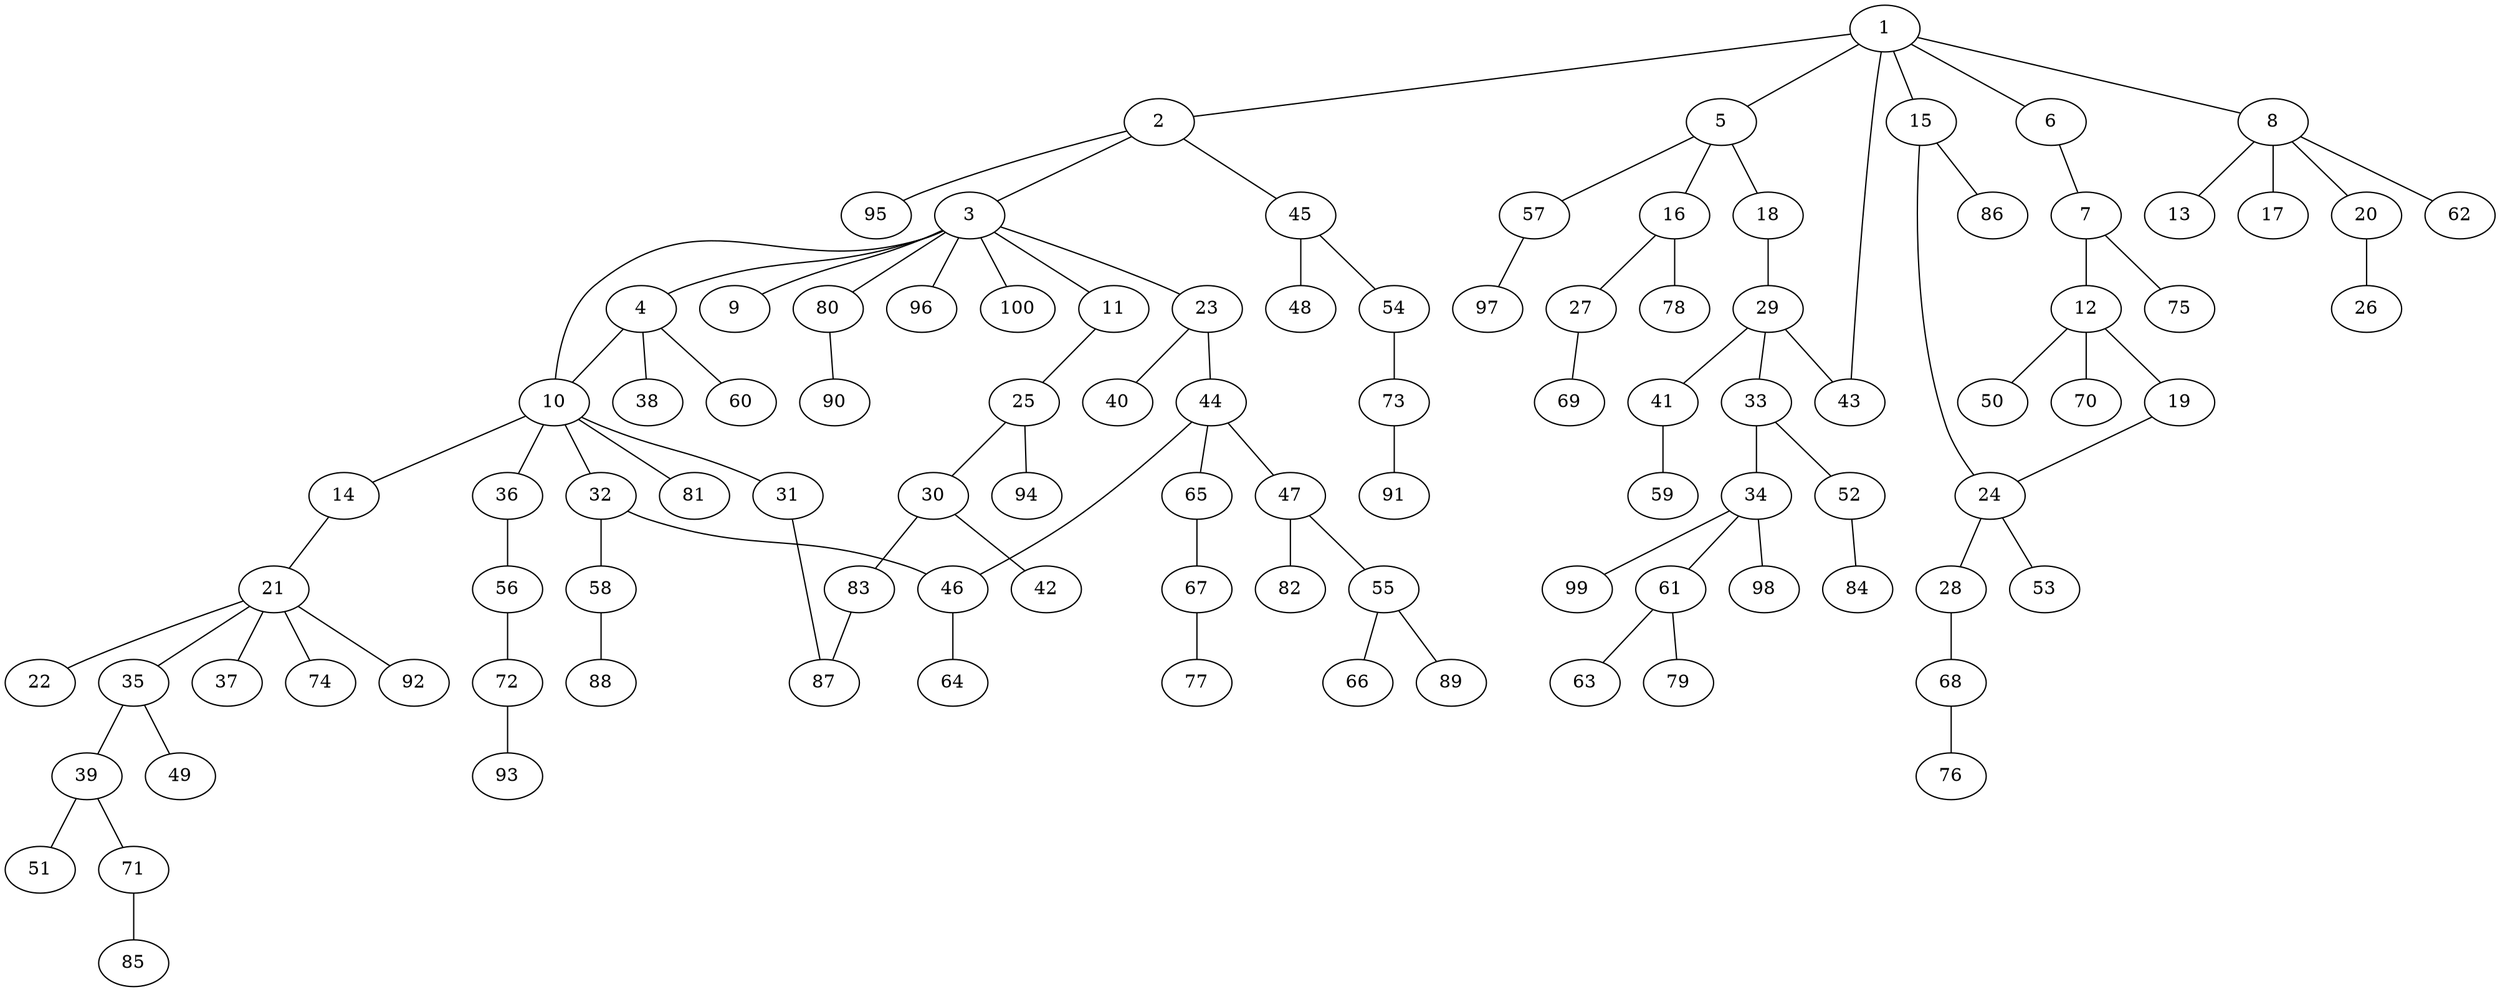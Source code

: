 graph graphname {1--2
1--5
1--6
1--8
1--15
1--43
2--3
2--45
2--95
3--4
3--9
3--10
3--11
3--23
3--80
3--96
3--100
4--10
4--38
4--60
5--16
5--18
5--57
6--7
7--12
7--75
8--13
8--17
8--20
8--62
10--14
10--31
10--32
10--36
10--81
11--25
12--19
12--50
12--70
14--21
15--24
15--86
16--27
16--78
18--29
19--24
20--26
21--22
21--35
21--37
21--74
21--92
23--40
23--44
24--28
24--53
25--30
25--94
27--69
28--68
29--33
29--41
29--43
30--42
30--83
31--87
32--46
32--58
33--34
33--52
34--61
34--98
34--99
35--39
35--49
36--56
39--51
39--71
41--59
44--46
44--47
44--65
45--48
45--54
46--64
47--55
47--82
52--84
54--73
55--66
55--89
56--72
57--97
58--88
61--63
61--79
65--67
67--77
68--76
71--85
72--93
73--91
80--90
83--87
}